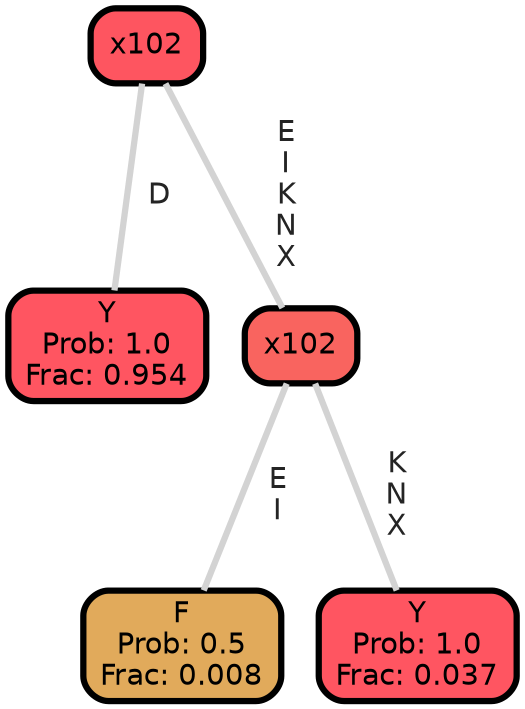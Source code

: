 graph Tree {
node [shape=box, style="filled, rounded",color="black",penwidth="3",fontcolor="black",                 fontname=helvetica] ;
graph [ranksep="0 equally", splines=straight,                 bgcolor=transparent, dpi=200] ;
edge [fontname=helvetica, fontweight=bold,fontcolor=grey14,color=lightgray] ;
0 [label="Y
Prob: 1.0
Frac: 0.954", fillcolor="#ff5561"] ;
1 [label="x102", fillcolor="#fe5560"] ;
2 [label="F
Prob: 0.5
Frac: 0.008", fillcolor="#e1aa5b"] ;
3 [label="x102", fillcolor="#f9645f"] ;
4 [label="Y
Prob: 1.0
Frac: 0.037", fillcolor="#ff5561"] ;
1 -- 0 [label=" D",penwidth=3] ;
1 -- 3 [label=" E\n I\n K\n N\n X",penwidth=3] ;
3 -- 2 [label=" E\n I",penwidth=3] ;
3 -- 4 [label=" K\n N\n X",penwidth=3] ;
{rank = same;}}